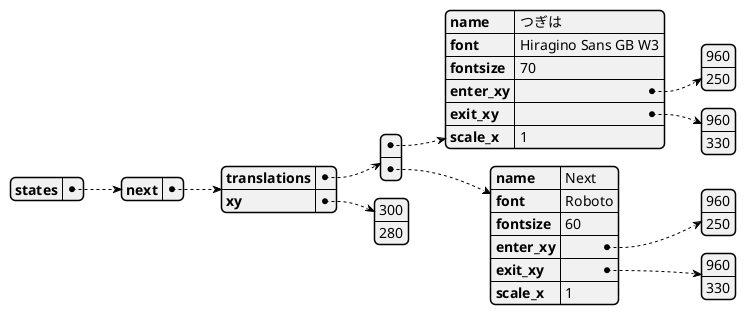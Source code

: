 @startuml
@startjson

{
    "states": {
        "next": {
            "translations": [
                {
                    "name": "つぎは",
                    "font": "Hiragino Sans GB W3",
                    "fontsize": 70,
                    "enter_xy": [960,250],
                    "exit_xy": [960,330],
                    "scale_x": 1
                },
                {
                    "name": "Next",
                    "font": "Roboto",
                    "fontsize": 60,
                    "enter_xy": [960,250],
                    "exit_xy": [960,330],
                    "scale_x": 1
                }
            ],
            "xy": [300,280]
        }
    }
}

@endjson
@enduml
